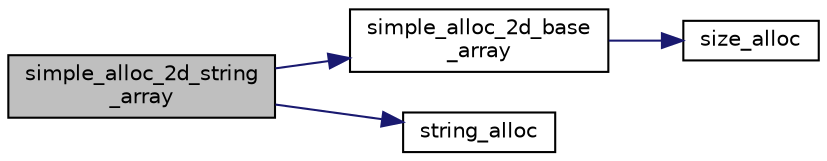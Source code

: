 digraph "simple_alloc_2d_string_array"
{
  edge [fontname="Helvetica",fontsize="10",labelfontname="Helvetica",labelfontsize="10"];
  node [fontname="Helvetica",fontsize="10",shape=record];
  rankdir="LR";
  Node167 [label="simple_alloc_2d_string\l_array",height=0.2,width=0.4,color="black", fillcolor="grey75", style="filled", fontcolor="black"];
  Node167 -> Node168 [color="midnightblue",fontsize="10",style="solid",fontname="Helvetica"];
  Node168 [label="simple_alloc_2d_base\l_array",height=0.2,width=0.4,color="black", fillcolor="white", style="filled",URL="$db/dfd/base__array_8c.html#adfedd2fbb5078033d84331cc01ea7b5b"];
  Node168 -> Node169 [color="midnightblue",fontsize="10",style="solid",fontname="Helvetica"];
  Node169 [label="size_alloc",height=0.2,width=0.4,color="black", fillcolor="white", style="filled",URL="$d6/de0/memory__pool_8c.html#ac07274f51cb387c8cf128ba0532d7b84"];
  Node167 -> Node170 [color="midnightblue",fontsize="10",style="solid",fontname="Helvetica"];
  Node170 [label="string_alloc",height=0.2,width=0.4,color="black", fillcolor="white", style="filled",URL="$d6/de0/memory__pool_8c.html#abc79a224342849c35efe06a7986d3eac"];
}
